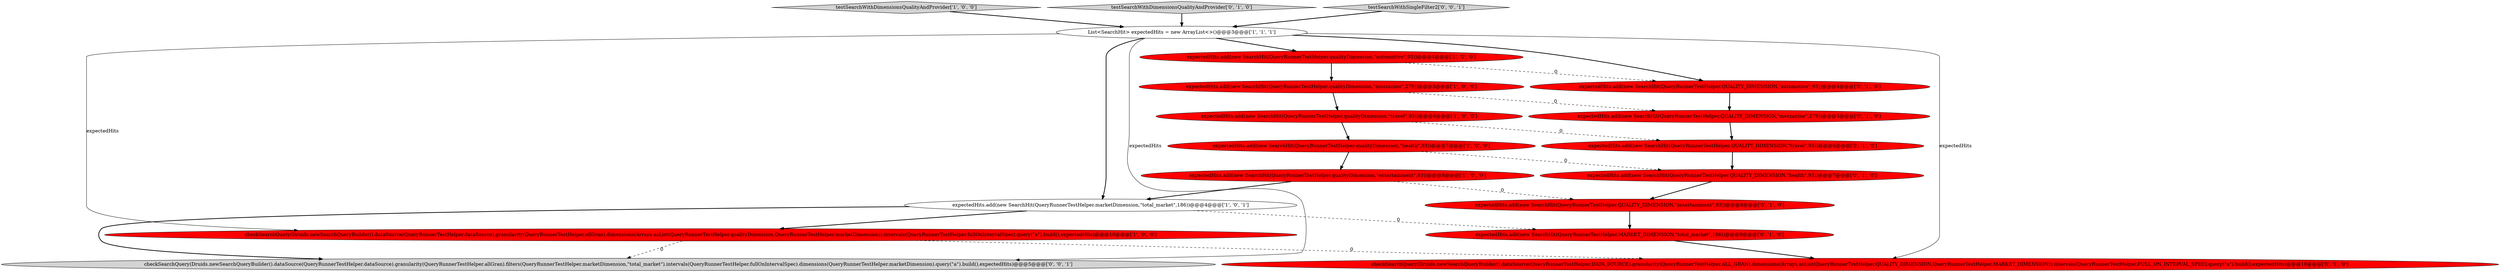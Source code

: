 digraph {
12 [style = filled, label = "expectedHits.add(new SearchHit(QueryRunnerTestHelper.QUALITY_DIMENSION,\"automotive\",93))@@@4@@@['0', '1', '0']", fillcolor = red, shape = ellipse image = "AAA1AAABBB2BBB"];
3 [style = filled, label = "testSearchWithDimensionsQualityAndProvider['1', '0', '0']", fillcolor = lightgray, shape = diamond image = "AAA0AAABBB1BBB"];
10 [style = filled, label = "expectedHits.add(new SearchHit(QueryRunnerTestHelper.MARKET_DIMENSION,\"total_market\",186))@@@9@@@['0', '1', '0']", fillcolor = red, shape = ellipse image = "AAA1AAABBB2BBB"];
7 [style = filled, label = "expectedHits.add(new SearchHit(QueryRunnerTestHelper.qualityDimension,\"entertainment\",93))@@@8@@@['1', '0', '0']", fillcolor = red, shape = ellipse image = "AAA1AAABBB1BBB"];
0 [style = filled, label = "expectedHits.add(new SearchHit(QueryRunnerTestHelper.marketDimension,\"total_market\",186))@@@4@@@['1', '0', '1']", fillcolor = white, shape = ellipse image = "AAA0AAABBB1BBB"];
5 [style = filled, label = "checkSearchQuery(Druids.newSearchQueryBuilder().dataSource(QueryRunnerTestHelper.dataSource).granularity(QueryRunnerTestHelper.allGran).dimensions(Arrays.asList(QueryRunnerTestHelper.qualityDimension,QueryRunnerTestHelper.marketDimension)).intervals(QueryRunnerTestHelper.fullOnIntervalSpec).query(\"a\").build(),expectedHits)@@@10@@@['1', '0', '0']", fillcolor = red, shape = ellipse image = "AAA1AAABBB1BBB"];
16 [style = filled, label = "expectedHits.add(new SearchHit(QueryRunnerTestHelper.QUALITY_DIMENSION,\"mezzanine\",279))@@@5@@@['0', '1', '0']", fillcolor = red, shape = ellipse image = "AAA1AAABBB2BBB"];
6 [style = filled, label = "expectedHits.add(new SearchHit(QueryRunnerTestHelper.qualityDimension,\"health\",93))@@@7@@@['1', '0', '0']", fillcolor = red, shape = ellipse image = "AAA1AAABBB1BBB"];
11 [style = filled, label = "expectedHits.add(new SearchHit(QueryRunnerTestHelper.QUALITY_DIMENSION,\"health\",93))@@@7@@@['0', '1', '0']", fillcolor = red, shape = ellipse image = "AAA1AAABBB2BBB"];
1 [style = filled, label = "expectedHits.add(new SearchHit(QueryRunnerTestHelper.qualityDimension,\"mezzanine\",279))@@@5@@@['1', '0', '0']", fillcolor = red, shape = ellipse image = "AAA1AAABBB1BBB"];
13 [style = filled, label = "checkSearchQuery(Druids.newSearchQueryBuilder().dataSource(QueryRunnerTestHelper.DATA_SOURCE).granularity(QueryRunnerTestHelper.ALL_GRAN).dimensions(Arrays.asList(QueryRunnerTestHelper.QUALITY_DIMENSION,QueryRunnerTestHelper.MARKET_DIMENSION)).intervals(QueryRunnerTestHelper.FULL_ON_INTERVAL_SPEC).query(\"a\").build(),expectedHits)@@@10@@@['0', '1', '0']", fillcolor = red, shape = ellipse image = "AAA1AAABBB2BBB"];
15 [style = filled, label = "expectedHits.add(new SearchHit(QueryRunnerTestHelper.QUALITY_DIMENSION,\"travel\",93))@@@6@@@['0', '1', '0']", fillcolor = red, shape = ellipse image = "AAA1AAABBB2BBB"];
17 [style = filled, label = "checkSearchQuery(Druids.newSearchQueryBuilder().dataSource(QueryRunnerTestHelper.dataSource).granularity(QueryRunnerTestHelper.allGran).filters(QueryRunnerTestHelper.marketDimension,\"total_market\").intervals(QueryRunnerTestHelper.fullOnIntervalSpec).dimensions(QueryRunnerTestHelper.marketDimension).query(\"a\").build(),expectedHits)@@@5@@@['0', '0', '1']", fillcolor = lightgray, shape = ellipse image = "AAA0AAABBB3BBB"];
9 [style = filled, label = "testSearchWithDimensionsQualityAndProvider['0', '1', '0']", fillcolor = lightgray, shape = diamond image = "AAA0AAABBB2BBB"];
4 [style = filled, label = "expectedHits.add(new SearchHit(QueryRunnerTestHelper.qualityDimension,\"travel\",93))@@@6@@@['1', '0', '0']", fillcolor = red, shape = ellipse image = "AAA1AAABBB1BBB"];
14 [style = filled, label = "expectedHits.add(new SearchHit(QueryRunnerTestHelper.QUALITY_DIMENSION,\"entertainment\",93))@@@8@@@['0', '1', '0']", fillcolor = red, shape = ellipse image = "AAA1AAABBB2BBB"];
18 [style = filled, label = "testSearchWithSingleFilter2['0', '0', '1']", fillcolor = lightgray, shape = diamond image = "AAA0AAABBB3BBB"];
8 [style = filled, label = "List<SearchHit> expectedHits = new ArrayList<>()@@@3@@@['1', '1', '1']", fillcolor = white, shape = ellipse image = "AAA0AAABBB1BBB"];
2 [style = filled, label = "expectedHits.add(new SearchHit(QueryRunnerTestHelper.qualityDimension,\"automotive\",93))@@@4@@@['1', '0', '0']", fillcolor = red, shape = ellipse image = "AAA1AAABBB1BBB"];
5->13 [style = dashed, label="0"];
16->15 [style = bold, label=""];
1->4 [style = bold, label=""];
11->14 [style = bold, label=""];
4->6 [style = bold, label=""];
2->1 [style = bold, label=""];
0->17 [style = bold, label=""];
7->14 [style = dashed, label="0"];
6->11 [style = dashed, label="0"];
14->10 [style = bold, label=""];
8->17 [style = solid, label="expectedHits"];
7->0 [style = bold, label=""];
12->16 [style = bold, label=""];
9->8 [style = bold, label=""];
0->10 [style = dashed, label="0"];
8->0 [style = bold, label=""];
2->12 [style = dashed, label="0"];
5->17 [style = dashed, label="0"];
15->11 [style = bold, label=""];
8->2 [style = bold, label=""];
10->13 [style = bold, label=""];
1->16 [style = dashed, label="0"];
4->15 [style = dashed, label="0"];
3->8 [style = bold, label=""];
8->13 [style = solid, label="expectedHits"];
8->5 [style = solid, label="expectedHits"];
18->8 [style = bold, label=""];
6->7 [style = bold, label=""];
8->12 [style = bold, label=""];
0->5 [style = bold, label=""];
}
